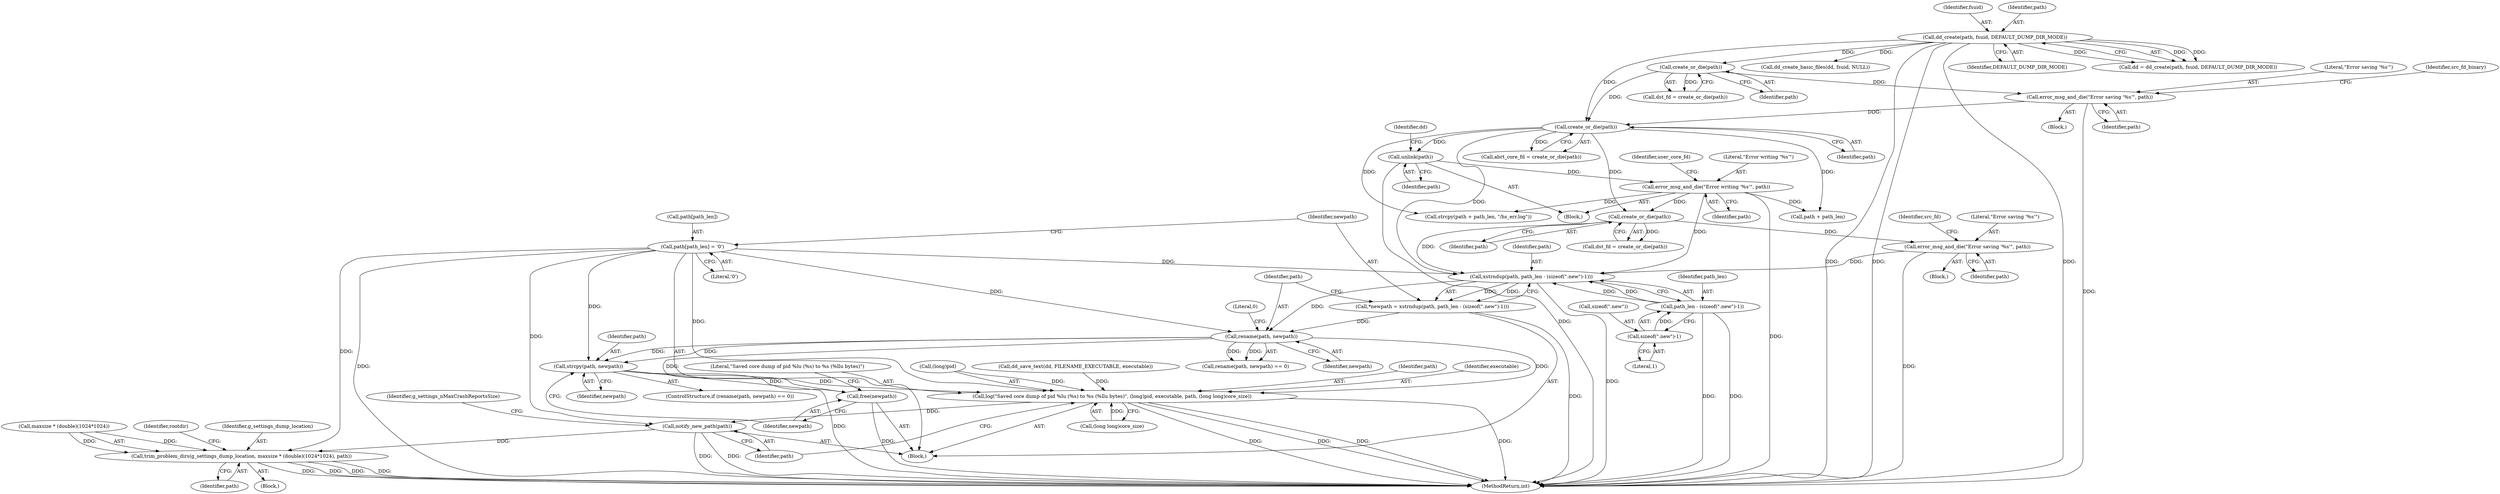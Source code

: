 digraph "0_abrt_4f2c1ddd3e3b81d2d5146b883115371f1cada9f9@API" {
"1001060" [label="(Call,strcpy(path, newpath))"];
"1001056" [label="(Call,rename(path, newpath))"];
"1001046" [label="(Call,xstrndup(path, path_len - (sizeof(\".new\")-1)))"];
"1000892" [label="(Call,create_or_die(path))"];
"1000884" [label="(Call,error_msg_and_die(\"Error saving '%s'\", path))"];
"1000858" [label="(Call,create_or_die(path))"];
"1000618" [label="(Call,dd_create(path, fsuid, DEFAULT_DUMP_DIR_MODE))"];
"1001031" [label="(Call,error_msg_and_die(\"Error saving '%s'\", path))"];
"1001010" [label="(Call,create_or_die(path))"];
"1000930" [label="(Call,error_msg_and_die(\"Error writing '%s'\", path))"];
"1000917" [label="(Call,unlink(path))"];
"1001038" [label="(Call,path[path_len] = '\0')"];
"1001048" [label="(Call,path_len - (sizeof(\".new\")-1))"];
"1001050" [label="(Call,sizeof(\".new\")-1)"];
"1001044" [label="(Call,*newpath = xstrndup(path, path_len - (sizeof(\".new\")-1)))"];
"1001063" [label="(Call,free(newpath))"];
"1001065" [label="(Call,log(\"Saved core dump of pid %lu (%s) to %s (%llu bytes)\", (long)pid, executable, path, (long long)core_size))"];
"1001075" [label="(Call,notify_new_path(path))"];
"1001093" [label="(Call,trim_problem_dirs(g_settings_dump_location, maxsize * (double)(1024*1024), path))"];
"1001046" [label="(Call,xstrndup(path, path_len - (sizeof(\".new\")-1)))"];
"1001063" [label="(Call,free(newpath))"];
"1001044" [label="(Call,*newpath = xstrndup(path, path_len - (sizeof(\".new\")-1)))"];
"1001094" [label="(Identifier,g_settings_dump_location)"];
"1000890" [label="(Call,abrt_core_fd = create_or_die(path))"];
"1001081" [label="(Block,)"];
"1000893" [label="(Identifier,path)"];
"1001058" [label="(Identifier,newpath)"];
"1000932" [label="(Identifier,path)"];
"1000858" [label="(Call,create_or_die(path))"];
"1000856" [label="(Call,dst_fd = create_or_die(path))"];
"1000885" [label="(Literal,\"Error saving '%s'\")"];
"1001064" [label="(Identifier,newpath)"];
"1001042" [label="(Literal,'\0')"];
"1001053" [label="(Literal,1)"];
"1001031" [label="(Call,error_msg_and_die(\"Error saving '%s'\", path))"];
"1000888" [label="(Identifier,src_fd_binary)"];
"1000881" [label="(Block,)"];
"1000859" [label="(Identifier,path)"];
"1001066" [label="(Literal,\"Saved core dump of pid %lu (%s) to %s (%llu bytes)\")"];
"1000931" [label="(Literal,\"Error writing '%s'\")"];
"1001070" [label="(Identifier,executable)"];
"1000884" [label="(Call,error_msg_and_die(\"Error saving '%s'\", path))"];
"1001051" [label="(Call,sizeof(\".new\"))"];
"1001061" [label="(Identifier,path)"];
"1001028" [label="(Block,)"];
"1000630" [label="(Call,dd_create_basic_files(dd, fsuid, NULL))"];
"1001060" [label="(Call,strcpy(path, newpath))"];
"1000765" [label="(Call,dd_save_text(dd, FILENAME_EXECUTABLE, executable))"];
"1001062" [label="(Identifier,newpath)"];
"1000930" [label="(Call,error_msg_and_die(\"Error writing '%s'\", path))"];
"1001048" [label="(Call,path_len - (sizeof(\".new\")-1))"];
"1001057" [label="(Identifier,path)"];
"1001065" [label="(Call,log(\"Saved core dump of pid %lu (%s) to %s (%llu bytes)\", (long)pid, executable, path, (long long)core_size))"];
"1001055" [label="(Call,rename(path, newpath) == 0)"];
"1000618" [label="(Call,dd_create(path, fsuid, DEFAULT_DUMP_DIR_MODE))"];
"1000620" [label="(Identifier,fsuid)"];
"1001059" [label="(Literal,0)"];
"1001003" [label="(Call,path + path_len)"];
"1001079" [label="(Identifier,g_settings_nMaxCrashReportsSize)"];
"1000936" [label="(Identifier,user_core_fd)"];
"1001171" [label="(MethodReturn,int)"];
"1001038" [label="(Call,path[path_len] = '\0')"];
"1000621" [label="(Identifier,DEFAULT_DUMP_DIR_MODE)"];
"1001095" [label="(Call,maxsize * (double)(1024*1024))"];
"1001050" [label="(Call,sizeof(\".new\")-1)"];
"1000619" [label="(Identifier,path)"];
"1000616" [label="(Call,dd = dd_create(path, fsuid, DEFAULT_DUMP_DIR_MODE))"];
"1001008" [label="(Call,dst_fd = create_or_die(path))"];
"1000920" [label="(Identifier,dd)"];
"1001067" [label="(Call,(long)pid)"];
"1001104" [label="(Identifier,rootdir)"];
"1001011" [label="(Identifier,path)"];
"1001033" [label="(Identifier,path)"];
"1000918" [label="(Identifier,path)"];
"1000886" [label="(Identifier,path)"];
"1000624" [label="(Block,)"];
"1001071" [label="(Identifier,path)"];
"1001045" [label="(Identifier,newpath)"];
"1001076" [label="(Identifier,path)"];
"1001075" [label="(Call,notify_new_path(path))"];
"1000916" [label="(Block,)"];
"1001047" [label="(Identifier,path)"];
"1000917" [label="(Call,unlink(path))"];
"1001072" [label="(Call,(long long)core_size)"];
"1001054" [label="(ControlStructure,if (rename(path, newpath) == 0))"];
"1000892" [label="(Call,create_or_die(path))"];
"1001002" [label="(Call,strcpy(path + path_len, \"/hs_err.log\"))"];
"1001049" [label="(Identifier,path_len)"];
"1001093" [label="(Call,trim_problem_dirs(g_settings_dump_location, maxsize * (double)(1024*1024), path))"];
"1001032" [label="(Literal,\"Error saving '%s'\")"];
"1001035" [label="(Identifier,src_fd)"];
"1001056" [label="(Call,rename(path, newpath))"];
"1001102" [label="(Identifier,path)"];
"1001010" [label="(Call,create_or_die(path))"];
"1001039" [label="(Call,path[path_len])"];
"1001060" -> "1001054"  [label="AST: "];
"1001060" -> "1001062"  [label="CFG: "];
"1001061" -> "1001060"  [label="AST: "];
"1001062" -> "1001060"  [label="AST: "];
"1001064" -> "1001060"  [label="CFG: "];
"1001060" -> "1001171"  [label="DDG: "];
"1001056" -> "1001060"  [label="DDG: "];
"1001056" -> "1001060"  [label="DDG: "];
"1001038" -> "1001060"  [label="DDG: "];
"1001060" -> "1001063"  [label="DDG: "];
"1001060" -> "1001065"  [label="DDG: "];
"1001056" -> "1001055"  [label="AST: "];
"1001056" -> "1001058"  [label="CFG: "];
"1001057" -> "1001056"  [label="AST: "];
"1001058" -> "1001056"  [label="AST: "];
"1001059" -> "1001056"  [label="CFG: "];
"1001056" -> "1001055"  [label="DDG: "];
"1001056" -> "1001055"  [label="DDG: "];
"1001046" -> "1001056"  [label="DDG: "];
"1001038" -> "1001056"  [label="DDG: "];
"1001044" -> "1001056"  [label="DDG: "];
"1001056" -> "1001063"  [label="DDG: "];
"1001056" -> "1001065"  [label="DDG: "];
"1001046" -> "1001044"  [label="AST: "];
"1001046" -> "1001048"  [label="CFG: "];
"1001047" -> "1001046"  [label="AST: "];
"1001048" -> "1001046"  [label="AST: "];
"1001044" -> "1001046"  [label="CFG: "];
"1001046" -> "1001171"  [label="DDG: "];
"1001046" -> "1001044"  [label="DDG: "];
"1001046" -> "1001044"  [label="DDG: "];
"1000892" -> "1001046"  [label="DDG: "];
"1001031" -> "1001046"  [label="DDG: "];
"1001038" -> "1001046"  [label="DDG: "];
"1000930" -> "1001046"  [label="DDG: "];
"1001010" -> "1001046"  [label="DDG: "];
"1001048" -> "1001046"  [label="DDG: "];
"1001048" -> "1001046"  [label="DDG: "];
"1000892" -> "1000890"  [label="AST: "];
"1000892" -> "1000893"  [label="CFG: "];
"1000893" -> "1000892"  [label="AST: "];
"1000890" -> "1000892"  [label="CFG: "];
"1000892" -> "1000890"  [label="DDG: "];
"1000884" -> "1000892"  [label="DDG: "];
"1000858" -> "1000892"  [label="DDG: "];
"1000618" -> "1000892"  [label="DDG: "];
"1000892" -> "1000917"  [label="DDG: "];
"1000892" -> "1001002"  [label="DDG: "];
"1000892" -> "1001003"  [label="DDG: "];
"1000892" -> "1001010"  [label="DDG: "];
"1000884" -> "1000881"  [label="AST: "];
"1000884" -> "1000886"  [label="CFG: "];
"1000885" -> "1000884"  [label="AST: "];
"1000886" -> "1000884"  [label="AST: "];
"1000888" -> "1000884"  [label="CFG: "];
"1000884" -> "1001171"  [label="DDG: "];
"1000858" -> "1000884"  [label="DDG: "];
"1000858" -> "1000856"  [label="AST: "];
"1000858" -> "1000859"  [label="CFG: "];
"1000859" -> "1000858"  [label="AST: "];
"1000856" -> "1000858"  [label="CFG: "];
"1000858" -> "1000856"  [label="DDG: "];
"1000618" -> "1000858"  [label="DDG: "];
"1000618" -> "1000616"  [label="AST: "];
"1000618" -> "1000621"  [label="CFG: "];
"1000619" -> "1000618"  [label="AST: "];
"1000620" -> "1000618"  [label="AST: "];
"1000621" -> "1000618"  [label="AST: "];
"1000616" -> "1000618"  [label="CFG: "];
"1000618" -> "1001171"  [label="DDG: "];
"1000618" -> "1001171"  [label="DDG: "];
"1000618" -> "1001171"  [label="DDG: "];
"1000618" -> "1000616"  [label="DDG: "];
"1000618" -> "1000616"  [label="DDG: "];
"1000618" -> "1000616"  [label="DDG: "];
"1000618" -> "1000630"  [label="DDG: "];
"1001031" -> "1001028"  [label="AST: "];
"1001031" -> "1001033"  [label="CFG: "];
"1001032" -> "1001031"  [label="AST: "];
"1001033" -> "1001031"  [label="AST: "];
"1001035" -> "1001031"  [label="CFG: "];
"1001031" -> "1001171"  [label="DDG: "];
"1001010" -> "1001031"  [label="DDG: "];
"1001010" -> "1001008"  [label="AST: "];
"1001010" -> "1001011"  [label="CFG: "];
"1001011" -> "1001010"  [label="AST: "];
"1001008" -> "1001010"  [label="CFG: "];
"1001010" -> "1001008"  [label="DDG: "];
"1000930" -> "1001010"  [label="DDG: "];
"1000930" -> "1000916"  [label="AST: "];
"1000930" -> "1000932"  [label="CFG: "];
"1000931" -> "1000930"  [label="AST: "];
"1000932" -> "1000930"  [label="AST: "];
"1000936" -> "1000930"  [label="CFG: "];
"1000930" -> "1001171"  [label="DDG: "];
"1000917" -> "1000930"  [label="DDG: "];
"1000930" -> "1001002"  [label="DDG: "];
"1000930" -> "1001003"  [label="DDG: "];
"1000917" -> "1000916"  [label="AST: "];
"1000917" -> "1000918"  [label="CFG: "];
"1000918" -> "1000917"  [label="AST: "];
"1000920" -> "1000917"  [label="CFG: "];
"1000917" -> "1001171"  [label="DDG: "];
"1001038" -> "1000624"  [label="AST: "];
"1001038" -> "1001042"  [label="CFG: "];
"1001039" -> "1001038"  [label="AST: "];
"1001042" -> "1001038"  [label="AST: "];
"1001045" -> "1001038"  [label="CFG: "];
"1001038" -> "1001171"  [label="DDG: "];
"1001038" -> "1001065"  [label="DDG: "];
"1001038" -> "1001075"  [label="DDG: "];
"1001038" -> "1001093"  [label="DDG: "];
"1001048" -> "1001050"  [label="CFG: "];
"1001049" -> "1001048"  [label="AST: "];
"1001050" -> "1001048"  [label="AST: "];
"1001048" -> "1001171"  [label="DDG: "];
"1001048" -> "1001171"  [label="DDG: "];
"1001050" -> "1001048"  [label="DDG: "];
"1001050" -> "1001053"  [label="CFG: "];
"1001051" -> "1001050"  [label="AST: "];
"1001053" -> "1001050"  [label="AST: "];
"1001044" -> "1000624"  [label="AST: "];
"1001045" -> "1001044"  [label="AST: "];
"1001057" -> "1001044"  [label="CFG: "];
"1001044" -> "1001171"  [label="DDG: "];
"1001063" -> "1000624"  [label="AST: "];
"1001063" -> "1001064"  [label="CFG: "];
"1001064" -> "1001063"  [label="AST: "];
"1001066" -> "1001063"  [label="CFG: "];
"1001063" -> "1001171"  [label="DDG: "];
"1001065" -> "1000624"  [label="AST: "];
"1001065" -> "1001072"  [label="CFG: "];
"1001066" -> "1001065"  [label="AST: "];
"1001067" -> "1001065"  [label="AST: "];
"1001070" -> "1001065"  [label="AST: "];
"1001071" -> "1001065"  [label="AST: "];
"1001072" -> "1001065"  [label="AST: "];
"1001076" -> "1001065"  [label="CFG: "];
"1001065" -> "1001171"  [label="DDG: "];
"1001065" -> "1001171"  [label="DDG: "];
"1001065" -> "1001171"  [label="DDG: "];
"1001065" -> "1001171"  [label="DDG: "];
"1001067" -> "1001065"  [label="DDG: "];
"1000765" -> "1001065"  [label="DDG: "];
"1001072" -> "1001065"  [label="DDG: "];
"1001065" -> "1001075"  [label="DDG: "];
"1001075" -> "1000624"  [label="AST: "];
"1001075" -> "1001076"  [label="CFG: "];
"1001076" -> "1001075"  [label="AST: "];
"1001079" -> "1001075"  [label="CFG: "];
"1001075" -> "1001171"  [label="DDG: "];
"1001075" -> "1001171"  [label="DDG: "];
"1001075" -> "1001093"  [label="DDG: "];
"1001093" -> "1001081"  [label="AST: "];
"1001093" -> "1001102"  [label="CFG: "];
"1001094" -> "1001093"  [label="AST: "];
"1001095" -> "1001093"  [label="AST: "];
"1001102" -> "1001093"  [label="AST: "];
"1001104" -> "1001093"  [label="CFG: "];
"1001093" -> "1001171"  [label="DDG: "];
"1001093" -> "1001171"  [label="DDG: "];
"1001093" -> "1001171"  [label="DDG: "];
"1001093" -> "1001171"  [label="DDG: "];
"1001095" -> "1001093"  [label="DDG: "];
"1001095" -> "1001093"  [label="DDG: "];
}
